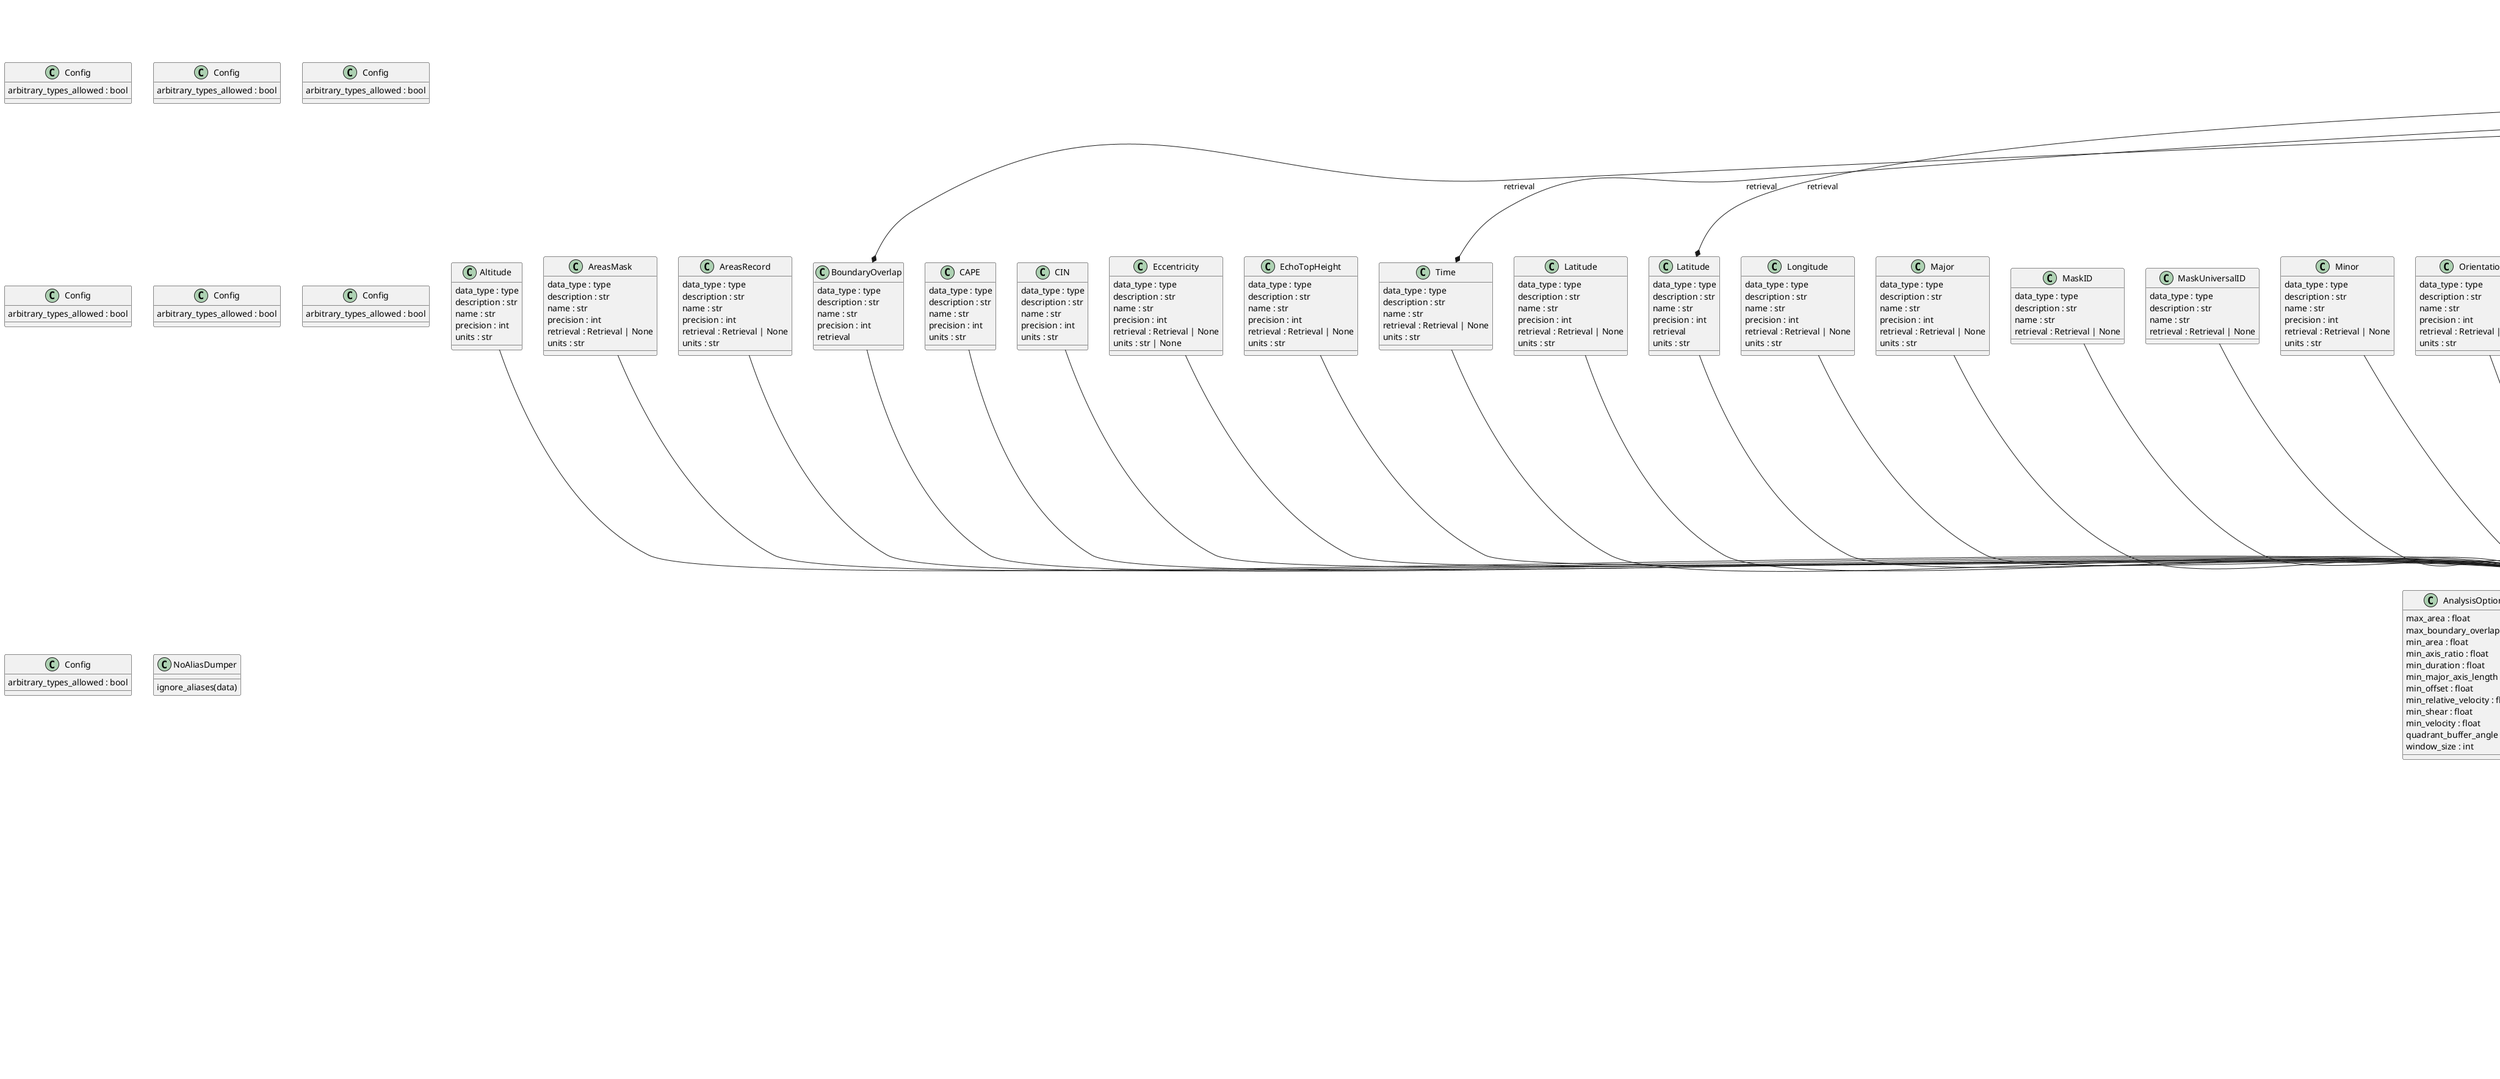 @startuml classes
set namespaceSeparator none
class "AURAOptions" as thuner.data.aura.AURAOptions {
  data_format : Literal['grid_150km_2500m', 'grid_70km_1000m']
  fields : list[str]
  level : Literal['1', '1b', '2']
  range : float
  range_units : str
}
class "Altitude" as thuner.attribute.profile.Altitude {
  data_type : type
  description : str
  name : str
  precision : int
  units : str
}
class "AnalysisOptions" as thuner.analyze.mcs.AnalysisOptions {
  max_area : float
  max_boundary_overlap : float
  min_area : float
  min_axis_ratio : float
  min_duration : float
  min_major_axis_length : float
  min_offset : float
  min_relative_velocity : float
  min_shear : float
  min_velocity : float
  quadrant_buffer_angle : float
  window_size : int
}
class "AreasMask" as thuner.attribute.core.AreasMask {
  data_type : type
  description : str
  name : str
  precision : int
  retrieval : Retrieval | None
  units : str
}
class "AreasRecord" as thuner.attribute.core.AreasRecord {
  data_type : type
  description : str
  name : str
  precision : int
  retrieval : Retrieval | None
  units : str
}
class "Attribute" as thuner.option.attribute.Attribute {
  data_type : type | str
  description : str | None
  name : str
  precision : int | None
  retrieval : Retrieval | None
  units : str | None
  check_data_type(values)
}
class "AttributeGroup" as thuner.option.attribute.AttributeGroup {
  attributes : list[Attribute]
  description : str | None
  name : str
  retrieval : Retrieval | None
  check_retrieval(values)
}
class "AttributeType" as thuner.option.attribute.AttributeType {
  attributes : list
  dataset : str | None
  description : str | None
  name : str
}
class "Attributes" as thuner.option.attribute.Attributes {
  attribute_types : list[AttributeType]
  member_attributes : AttributesDict | None
  name : str
}
class "AttributesRecord" as thuner.attribute.utils.AttributesRecord {
  attribute_options
  attribute_types : dict | None
  member_attributes : dict | None
  name : Optional[str]
}
class "BaseDatasetOptions" as thuner.utils.BaseDatasetOptions {
  attempt_download : bool
  converted_options
  deque_length : int
  end : str | np.datetime64
  end_buffer : int
  fields : list[str] | None
  filepaths : list[str] | dict
  name : str
  parent_local : str | Path | None
  parent_remote : str | None
  start : str | np.datetime64
  start_buffer : int
  use : Literal['track', 'tag']
}
class "BaseInputRecord" as thuner.track.utils.BaseInputRecord {
  dataset : xr.Dataset | xr.DataArray | None
  filepaths : list[str] | dict | None
  name : str
  write_interval
}
class "BaseLayout" as thuner.visualize.horizontal.BaseLayout {
  columns : int
  figure_height : NoneType
  figure_width : NoneType
  horizontal_spacing : float
  rows : int
  subplot_height : float
  subplot_width : float
  vertical_spacing : float
  rescale_figure(fig, new_width)
}
class "BaseObjectOptions" as thuner.option.track.BaseObjectOptions {
  allowed_gap : int
  attributes : Attributes | None
  dataset : str
  deque_length : int
  hierarchy_level : int
  mask_options
  method : Literal['detect', 'group']
  name : str
  write_interval : int
}
class "BaseOptions" as thuner.utils.BaseOptions {
  type : str
  convert_floats(values)
  to_dict() -> Dict[str, Any]
  to_yaml(filepath: str)
}
class "BoundaryOverlap" as thuner.attribute.quality.BoundaryOverlap {
  data_type : type
  description : str
  name : str
  precision : int
  retrieval
}
class "CAPE" as thuner.attribute.tag.CAPE {
  data_type : type
  description : str
  name : str
  precision : int
  units : str
}
class "CIN" as thuner.attribute.tag.CIN {
  data_type : type
  description : str
  name : str
  precision : int
  units : str
}
class "CPOLOptions" as thuner.data.aura.CPOLOptions {
  data_format : str
  fields : list[str]
  level : str
  name : str
  parent_remote : str
  version : str
}
class "Config" as thuner.utils.BaseOptions.Config {
  arbitrary_types_allowed : bool
}
class "Config" as thuner.attribute.utils.AttributesRecord.Config {
  arbitrary_types_allowed : bool
}
class "Config" as thuner.track.utils.BaseInputRecord.Config {
  arbitrary_types_allowed : bool
}
class "Config" as thuner.track.utils.InputRecords.Config {
  arbitrary_types_allowed : bool
}
class "Config" as thuner.track.utils.ObjectTracks.Config {
  arbitrary_types_allowed : bool
}
class "Config" as thuner.track.utils.LevelTracks.Config {
  arbitrary_types_allowed : bool
}
class "Config" as thuner.track.utils.Tracks.Config {
  arbitrary_types_allowed : bool
}
class "ConvertedOptions" as thuner.utils.ConvertedOptions {
  load : bool
  parent_converted : str | None
  save : bool
}
class "CoordinatesMask" as thuner.attribute.core.CoordinatesMask {
  attributes : list
  description : str
  name : str
  retrieval : Retrieval | None
}
class "CoordinatesRecord" as thuner.attribute.core.CoordinatesRecord {
  attributes : list
  description : str
  name : str
  retrieval : Retrieval | None
}
class "DataOptions" as thuner.option.data.DataOptions {
  datasets : list[AnyDatasetOptions]
  dataset_by_name(dataset_name: str) -> AnyDatasetOptions
  initialize_dataset_lookup(values)
}
class "DetectedObjectOptions" as thuner.option.track.DetectedObjectOptions {
  attributes
  detection
  mask_options
  tracking : BaseOptions | None
  variable : str
}
class "DetectionOptions" as thuner.option.track.DetectionOptions {
  altitudes : List[int]
  flatten_method : str
  method : Literal['steiner', 'threshold']
  min_area : int
  threshold : int | None
}
class "DisplacementVelocity" as thuner.attribute.core.DisplacementVelocity {
  attributes : list
  description : str
  name : str
  retrieval : Retrieval | None
}
class "DownloadState" as thuner.data.utils.DownloadState {
  last_request_time : float
  lock_filepath
  process_lock : Lock
  thread_lock : lock
  wait_time : int
  wait_for_lockfile()
}
class "ERA5Options" as thuner.data.era5.ERA5Options {
  data_format : Literal['pressure-levels', 'single-levels']
  latitude_range : list[float]
  longitude_range : list[float]
  mode : Literal['reanalysis']
  name : str
  parent_remote : str
  pressure_levels : list[str] | list[float] | None
  start_buffer : int
  storage : str
  use : Literal['track', 'tag']
}
class "Eccentricity" as thuner.attribute.ellipse.Eccentricity {
  data_type : type
  description : str
  name : str
  precision : int
  retrieval : Retrieval | None
  units : str | None
}
class "EchoTopHeight" as thuner.attribute.core.EchoTopHeight {
  data_type : type
  description : str
  name : str
  precision : int
  retrieval : Retrieval | None
  units : str
}
class "EllipseFit" as thuner.attribute.ellipse.EllipseFit {
  attributes : list[Attribute]
  description : str
  name : str
  retrieval
}
class "FigureOptions" as thuner.option.visualize.FigureOptions {
  animate : bool
  function : Callable | str | None
  name : str
  single_color : bool
  style : str
  template : Any
}
class "FlowVelocity" as thuner.attribute.core.FlowVelocity {
  attributes : list
  description : str
  name : str
  retrieval : Retrieval | None
}
class "GridOptions" as thuner.option.grid.GridOptions {
  altitude : list[float] | None
  altitude_spacing : float | None
  cartesian_spacing : list[float] | None
  central_latitude : float | None
  central_longitude : float | None
  geographic_spacing : list[float] | None
  latitude : list[float] | None
  longitude : list[float] | None
  name : str
  projection : str | None
  regrid : bool
  save : bool
  shape : tuple[int, int] | None
  x : list[float] | None
  y : list[float] | None
}
class "GridRadSevereOptions" as thuner.data.gridrad.GridRadSevereOptions {
  dataset_id : str
  event_start : str
  fields : list[str]
  name : str
  obs_thresh : int
  parent_remote : str
  version : str
}
class "GroupedObjectOptions" as thuner.option.track.GroupedObjectOptions {
  grouping
  tracking
}
class "GroupingOptions" as thuner.option.track.GroupingOptions {
  member_levels : List[NonNegativeInt]
  member_min_areas : List[PositiveFloat]
  member_objects : List[str]
  method : str
}
class "HorizontalAttributeOptions" as thuner.option.visualize.HorizontalAttributeOptions {
  attributes : list[str]
  extent : list[float] | None
  fields : list[str]
  name : str
  quality_control : bool
  single_color : bool
  template : Any
}
class "InputRecords" as thuner.track.utils.InputRecords {
  data_options
  tag : Dict[str, BaseInputRecord]
  track : Dict[str, TrackInputRecord]
}
class "Latitude" as thuner.attribute.core.Latitude {
  data_type : type
  description : str
  name : str
  precision : int
  retrieval
  units : str
}
class "Latitude" as thuner.attribute.ellipse.Latitude {
  data_type : type
  description : str
  name : str
  precision : int
  retrieval : Retrieval | None
  units : str
}
class "LevelOptions" as thuner.option.track.LevelOptions {
  objects : List[AnyObjectOptions]
  initialize_object_lookup(values)
  options_by_name(obj_name: str) -> BaseObjectOptions
}
class "LevelTracks" as thuner.track.utils.LevelTracks {
  level_options
  objects : dict[str, ObjectTracks]
}
class "Longitude" as thuner.attribute.core.Longitude {
  data_type : type
  description : str
  name : str
  precision : int
  retrieval
  units : str
}
class "Longitude" as thuner.attribute.ellipse.Longitude {
  data_type : type
  description : str
  name : str
  precision : int
  retrieval : Retrieval | None
  units : str
}
class "Major" as thuner.attribute.ellipse.Major {
  data_type : type
  description : str
  name : str
  precision : int
  retrieval : Retrieval | None
  units : str
}
class "MaskID" as thuner.attribute.core.MaskID {
  data_type : type
  description : str
  name : str
  retrieval : Retrieval | None
}
class "MaskOptions" as thuner.option.track.MaskOptions {
  load : bool
  save : bool
}
class "MaskUniversalID" as thuner.attribute.core.MaskUniversalID {
  data_type : type
  description : str
  name : str
  retrieval : Retrieval | None
}
class "Minor" as thuner.attribute.ellipse.Minor {
  data_type : type
  description : str
  name : str
  precision : int
  retrieval : Retrieval | None
  units : str
}
class "MintOptions" as thuner.option.track.MintOptions {
  local_flow_margin : int
  max_velocity_diff_alt : int
  name : str
  search_margin : int
}
class "NoAliasDumper" as thuner.write.attribute.NoAliasDumper {
  ignore_aliases(data)
}
class "ObjectRuntimeOptions" as thuner.option.visualize.ObjectRuntimeOptions {
  animate : bool
  figures : list[FigureOptions]
  name : str
  single_color : bool
  initialize_figures(values)
}
class "ObjectTracks" as thuner.track.utils.ObjectTracks {
  attributes : AttributesRecord | None
  current_attributes : AttributesRecord | None
  deque_length : int
  gridcell_area : xr.DataArray | xr.Dataset | None
  grids : deque | None
  masks : deque | None
  match_record : dict | None
  matched_masks : deque | None
  name : str | None
  next_grid : xr.DataArray | xr.Dataset | None
  next_mask : xr.DataArray | xr.Dataset | None
  next_matched_mask : xr.DataArray | xr.Dataset | None
  next_time : np.datetime64 | None
  next_time_interval : np.timedelta64 | None
  object_count : int
  object_options
  previous_match_records : deque | None
  previous_time_interval : deque | None
  times : deque | None
}
class "Offset" as thuner.attribute.group.Offset {
  attributes : list[Attribute]
  description : str
  name : str
  retrieval
}
class "OperationalOptions" as thuner.data.aura.OperationalOptions {
  data_format : str
  level : str
  name : str
  parent_remote : str
  radar : int
  weighting_function : str
}
class "Orientation" as thuner.attribute.ellipse.Orientation {
  data_type : type
  description : str
  name : str
  precision : int
  retrieval : Retrieval | None
  units : str
}
class "Panelled" as thuner.visualize.horizontal.Panelled {
  colorbar : bool
  fig
  figure_height : float
  figure_width : float
  grid_spec
  label_offset_x : float
  label_offset_y : float
  legend_rows : int | None
  projections : Any | List[Any] | None
  shared_legends : Optional[Literal['columns', 'all', None]]
  suptitle_height : float, int
  initialize_gridspec()
  initialize_layout()
  initialize_legend(subplot_axes)
}
class "PanelledUniformMaps" as thuner.visualize.horizontal.PanelledUniformMaps {
  border_zorder : int
  coastline_zorder : int
  colorbar : bool
  extent : List[float]
  grid_zorder : int
  legend_rows : int | None
  suptitle_height : int
  initialize_layout()
}
class "Parents" as thuner.attribute.core.Parents {
  data_type : type
  description : str
  name : str
  retrieval : Retrieval | None
}
class "Pressure" as thuner.attribute.profile.Pressure {
  data_type : type
  description : str
  name : str
  precision : int
  units : str
}
class "ProfileCenter" as thuner.attribute.profile.ProfileCenter {
  attributes : list[Attribute]
  description : str
  name : str
  retrieval
}
class "RecordID" as thuner.attribute.core.RecordID {
  data_type : type
  description : str
  name : str
  retrieval : Retrieval | None
}
class "RecordUniversalID" as thuner.attribute.core.RecordUniversalID {
  data_type : type
  description : str
  name : str
  retrieval : Retrieval | None
}
class "RelativeHumidity" as thuner.attribute.profile.RelativeHumidity {
  data_type : type
  description : str
  name : str
  precision : int
  units : str
}
class "Retrieval" as thuner.option.attribute.Retrieval {
  function : Callable | str | None
  keyword_arguments : dict
  check_function(values)
}
class "RuntimeOptions" as thuner.option.visualize.RuntimeOptions {
  objects : dict[str, ObjectRuntimeOptions]
}
class "SingletonBase" as thuner.utils.SingletonBase {
}
class "SyntheticOptions" as thuner.data.synthetic.SyntheticOptions {
  end : str
  fields : list[str]
  name : str
  start : str
  starting_objects : list[dict] | None
  use : str
}
class "TagCenter" as thuner.attribute.tag.TagCenter {
  attributes : list[Attribute]
  description : str
  name : str
  retrieval
}
class "Temperature" as thuner.attribute.profile.Temperature {
  data_type : type
  description : str
  name : str
  precision : int
  units : str
}
class "Time" as thuner.attribute.core.Time {
  data_type : type
  description : str
  name : str
  retrieval : Retrieval | None
  units : str
}
class "TimeOffset" as thuner.attribute.utils.TimeOffset {
  data_type : type
  description : str
  name : str
  units : str
}
class "TintOptions" as thuner.option.track.TintOptions {
  global_flow_margin : float
  local_flow_margin : float
  matched_object : str | None
  max_cost : float
  max_velocity_diff : float
  max_velocity_mag : float
  name : str
  search_margin : float
  unique_global_flow : bool
}
class "TrackInputRecord" as thuner.track.utils.TrackInputRecord {
  boundary_coodinates : deque | None
  boundary_masks : deque | None
  deque_length : int
  domain_masks : deque | None
  grids : deque | None
  next_boundary_coordinates : xr.DataArray | xr.Dataset | None
  next_boundary_mask : xr.DataArray | xr.Dataset | None
  next_domain_mask : xr.DataArray | xr.Dataset | None
  next_grid : xr.DataArray | xr.Dataset | None
  synthetic_base_dataset : xr.DataArray | xr.Dataset | None
  synthetic_objects : list[dict] | None
}
class "TrackOptions" as thuner.option.track.TrackOptions {
  levels : List[LevelOptions]
  initialize_object_lookup(values)
  options_by_name(obj_name: str) -> BaseObjectOptions
}
class "Tracks" as thuner.track.utils.Tracks {
  levels : list[LevelTracks]
  track_options
}
class "U" as thuner.attribute.profile.U {
  data_type : type
  description : str
  name : str
  precision : int
  units : str
}
class "UDisplacement" as thuner.attribute.core.UDisplacement {
  data_type : type
  description : str
  name : str
  precision : int
  units : str
}
class "UFlow" as thuner.attribute.core.UFlow {
  data_type : type
  description : str
  name : str
  precision : int
  units : str
}
class "V" as thuner.attribute.profile.V {
  data_type : type
  description : str
  name : str
  precision : int
  units : str
}
class "VDisplacement" as thuner.attribute.core.VDisplacement {
  data_type : type
  description : str
  name : str
  precision : int
  units : str
}
class "VFlow" as thuner.attribute.core.VFlow {
  data_type : type
  description : str
  name : str
  precision : int
  units : str
}
class "VisualizeOptions" as thuner.option.visualize.VisualizeOptions {
  parent_local : str | PosixPath | None
  style : str
  validate_parent_local(values)
}
class "XOffset" as thuner.attribute.group.XOffset {
  data_type : type
  description : str
  name : str
  precision : int
  units : str
}
class "YOffset" as thuner.attribute.group.YOffset {
  data_type : type
  description : str
  name : str
  precision : int
  units : str
}
thuner.analyze.mcs.AnalysisOptions --|> thuner.utils.BaseOptions
thuner.attribute.core.AreasMask --|> thuner.option.attribute.Attribute
thuner.attribute.core.AreasRecord --|> thuner.option.attribute.Attribute
thuner.attribute.core.CoordinatesMask --|> thuner.option.attribute.AttributeGroup
thuner.attribute.core.CoordinatesRecord --|> thuner.option.attribute.AttributeGroup
thuner.attribute.core.DisplacementVelocity --|> thuner.option.attribute.AttributeGroup
thuner.attribute.core.EchoTopHeight --|> thuner.option.attribute.Attribute
thuner.attribute.core.FlowVelocity --|> thuner.option.attribute.AttributeGroup
thuner.attribute.core.Latitude --|> thuner.option.attribute.Attribute
thuner.attribute.core.Longitude --|> thuner.option.attribute.Attribute
thuner.attribute.core.MaskID --|> thuner.option.attribute.Attribute
thuner.attribute.core.MaskUniversalID --|> thuner.option.attribute.Attribute
thuner.attribute.core.Parents --|> thuner.option.attribute.Attribute
thuner.attribute.core.RecordID --|> thuner.option.attribute.Attribute
thuner.attribute.core.RecordUniversalID --|> thuner.option.attribute.Attribute
thuner.attribute.core.Time --|> thuner.option.attribute.Attribute
thuner.attribute.core.UDisplacement --|> thuner.option.attribute.Attribute
thuner.attribute.core.UFlow --|> thuner.option.attribute.Attribute
thuner.attribute.core.VDisplacement --|> thuner.option.attribute.Attribute
thuner.attribute.core.VFlow --|> thuner.option.attribute.Attribute
thuner.attribute.ellipse.Eccentricity --|> thuner.option.attribute.Attribute
thuner.attribute.ellipse.EllipseFit --|> thuner.option.attribute.AttributeGroup
thuner.attribute.ellipse.Latitude --|> thuner.option.attribute.Attribute
thuner.attribute.ellipse.Longitude --|> thuner.option.attribute.Attribute
thuner.attribute.ellipse.Major --|> thuner.option.attribute.Attribute
thuner.attribute.ellipse.Minor --|> thuner.option.attribute.Attribute
thuner.attribute.ellipse.Orientation --|> thuner.option.attribute.Attribute
thuner.attribute.group.Offset --|> thuner.option.attribute.AttributeGroup
thuner.attribute.group.XOffset --|> thuner.option.attribute.Attribute
thuner.attribute.group.YOffset --|> thuner.option.attribute.Attribute
thuner.attribute.profile.Altitude --|> thuner.option.attribute.Attribute
thuner.attribute.profile.Pressure --|> thuner.option.attribute.Attribute
thuner.attribute.profile.ProfileCenter --|> thuner.option.attribute.AttributeGroup
thuner.attribute.profile.RelativeHumidity --|> thuner.option.attribute.Attribute
thuner.attribute.profile.Temperature --|> thuner.option.attribute.Attribute
thuner.attribute.profile.U --|> thuner.option.attribute.Attribute
thuner.attribute.profile.V --|> thuner.option.attribute.Attribute
thuner.attribute.quality.BoundaryOverlap --|> thuner.option.attribute.Attribute
thuner.attribute.tag.CAPE --|> thuner.option.attribute.Attribute
thuner.attribute.tag.CIN --|> thuner.option.attribute.Attribute
thuner.attribute.tag.TagCenter --|> thuner.option.attribute.AttributeGroup
thuner.attribute.utils.TimeOffset --|> thuner.option.attribute.Attribute
thuner.data.aura.AURAOptions --|> thuner.utils.BaseDatasetOptions
thuner.data.aura.CPOLOptions --|> thuner.data.aura.AURAOptions
thuner.data.aura.OperationalOptions --|> thuner.data.aura.AURAOptions
thuner.data.era5.ERA5Options --|> thuner.utils.BaseDatasetOptions
thuner.data.gridrad.GridRadSevereOptions --|> thuner.utils.BaseDatasetOptions
thuner.data.synthetic.SyntheticOptions --|> thuner.utils.BaseDatasetOptions
thuner.data.utils.DownloadState --|> thuner.utils.SingletonBase
thuner.option.attribute.Attribute --|> thuner.utils.BaseOptions
thuner.option.attribute.AttributeGroup --|> thuner.utils.BaseOptions
thuner.option.attribute.AttributeType --|> thuner.utils.BaseOptions
thuner.option.attribute.Attributes --|> thuner.utils.BaseOptions
thuner.option.attribute.Retrieval --|> thuner.utils.BaseOptions
thuner.option.data.DataOptions --|> thuner.utils.BaseOptions
thuner.option.grid.GridOptions --|> thuner.utils.BaseOptions
thuner.option.track.BaseObjectOptions --|> thuner.utils.BaseOptions
thuner.option.track.DetectedObjectOptions --|> thuner.option.track.BaseObjectOptions
thuner.option.track.DetectionOptions --|> thuner.utils.BaseOptions
thuner.option.track.GroupedObjectOptions --|> thuner.option.track.BaseObjectOptions
thuner.option.track.GroupingOptions --|> thuner.utils.BaseOptions
thuner.option.track.LevelOptions --|> thuner.utils.BaseOptions
thuner.option.track.MaskOptions --|> thuner.utils.BaseOptions
thuner.option.track.MintOptions --|> thuner.option.track.TintOptions
thuner.option.track.TintOptions --|> thuner.utils.BaseOptions
thuner.option.track.TrackOptions --|> thuner.utils.BaseOptions
thuner.option.visualize.FigureOptions --|> thuner.utils.BaseOptions
thuner.option.visualize.HorizontalAttributeOptions --|> thuner.option.visualize.VisualizeOptions
thuner.option.visualize.ObjectRuntimeOptions --|> thuner.option.visualize.VisualizeOptions
thuner.option.visualize.RuntimeOptions --|> thuner.utils.BaseOptions
thuner.option.visualize.VisualizeOptions --|> thuner.utils.BaseOptions
thuner.track.utils.TrackInputRecord --|> thuner.track.utils.BaseInputRecord
thuner.utils.BaseDatasetOptions --|> thuner.utils.BaseOptions
thuner.utils.ConvertedOptions --|> thuner.utils.BaseOptions
thuner.visualize.horizontal.Panelled --|> thuner.visualize.horizontal.BaseLayout
thuner.visualize.horizontal.PanelledUniformMaps --|> thuner.visualize.horizontal.Panelled
thuner.option.attribute.Attributes --* thuner.attribute.utils.AttributesRecord : attribute_options
thuner.option.attribute.Retrieval --* thuner.attribute.core.Latitude : retrieval
thuner.option.attribute.Retrieval --* thuner.attribute.core.Longitude : retrieval
thuner.option.attribute.Retrieval --* thuner.attribute.core.RecordUniversalID : retrieval
thuner.option.attribute.Retrieval --* thuner.attribute.core.Time : retrieval
thuner.option.attribute.Retrieval --* thuner.attribute.ellipse.EllipseFit : retrieval
thuner.option.attribute.Retrieval --* thuner.attribute.group.Offset : retrieval
thuner.option.attribute.Retrieval --* thuner.attribute.profile.ProfileCenter : retrieval
thuner.option.attribute.Retrieval --* thuner.attribute.quality.BoundaryOverlap : retrieval
thuner.option.attribute.Retrieval --* thuner.attribute.tag.TagCenter : retrieval
thuner.option.data.DataOptions --* thuner.track.utils.InputRecords : data_options
thuner.option.track.BaseObjectOptions --* thuner.track.utils.ObjectTracks : object_options
thuner.option.track.DetectionOptions --* thuner.option.track.DetectedObjectOptions : detection
thuner.option.track.GroupingOptions --* thuner.option.track.GroupedObjectOptions : grouping
thuner.option.track.LevelOptions --* thuner.track.utils.LevelTracks : level_options
thuner.option.track.MaskOptions --* thuner.option.track.BaseObjectOptions : mask_options
thuner.option.track.MintOptions --* thuner.option.track.DetectedObjectOptions : tracking
thuner.option.track.TrackOptions --* thuner.track.utils.Tracks : track_options
thuner.utils.ConvertedOptions --* thuner.utils.BaseDatasetOptions : converted_options
thuner.option.attribute.Attributes --o thuner.option.track.DetectedObjectOptions : attributes
thuner.option.track.MaskOptions --o thuner.option.track.DetectedObjectOptions : mask_options
@enduml
